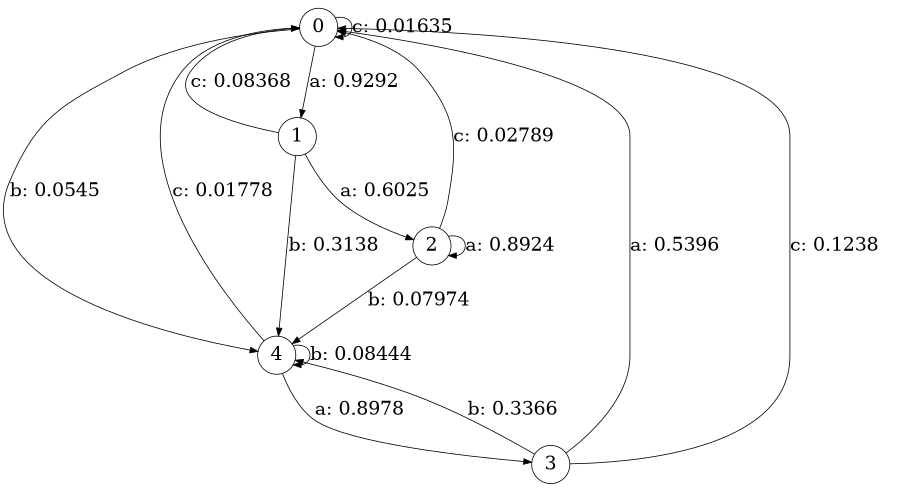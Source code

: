 digraph "d1-100nw-t0-cen-SML" {
size = "6,8.5";
ratio = "fill";
node [shape = circle];
node [fontsize = 24];
edge [fontsize = 24];
0 -> 1 [label = "a: 0.9292   "];
0 -> 4 [label = "b: 0.0545   "];
0 -> 0 [label = "c: 0.01635  "];
1 -> 2 [label = "a: 0.6025   "];
1 -> 4 [label = "b: 0.3138   "];
1 -> 0 [label = "c: 0.08368  "];
2 -> 2 [label = "a: 0.8924   "];
2 -> 4 [label = "b: 0.07974  "];
2 -> 0 [label = "c: 0.02789  "];
3 -> 0 [label = "a: 0.5396   "];
3 -> 4 [label = "b: 0.3366   "];
3 -> 0 [label = "c: 0.1238   "];
4 -> 3 [label = "a: 0.8978   "];
4 -> 4 [label = "b: 0.08444  "];
4 -> 0 [label = "c: 0.01778  "];
}
